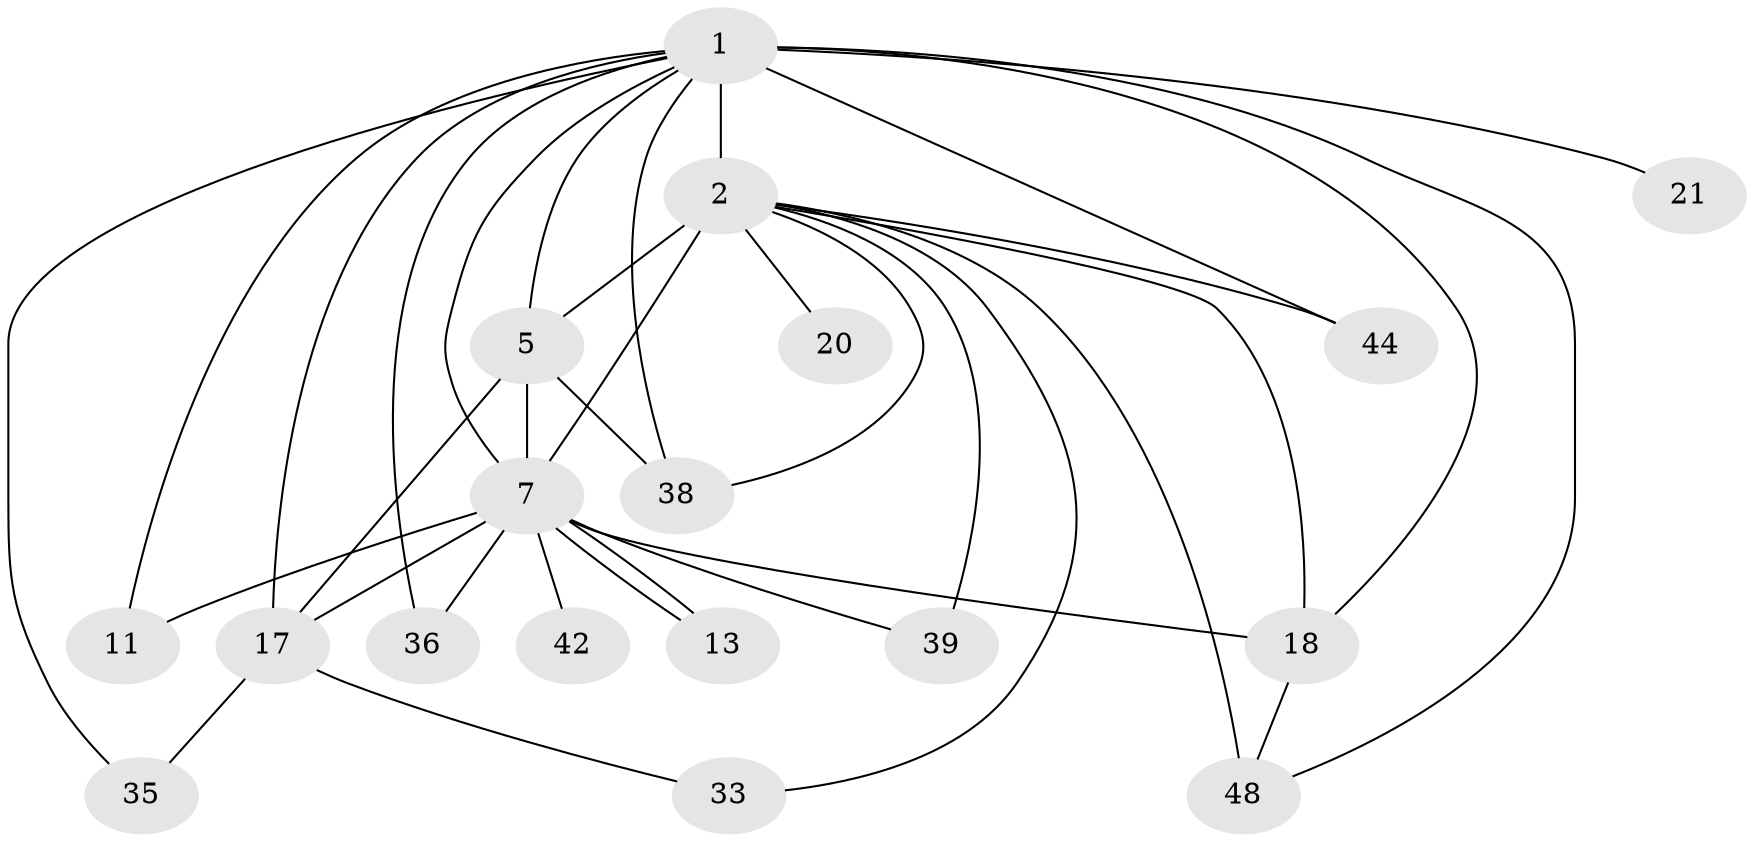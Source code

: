 // original degree distribution, {18: 0.016666666666666666, 12: 0.03333333333333333, 13: 0.03333333333333333, 14: 0.016666666666666666, 17: 0.016666666666666666, 23: 0.016666666666666666, 15: 0.016666666666666666, 21: 0.016666666666666666, 4: 0.11666666666666667, 3: 0.18333333333333332, 2: 0.5, 5: 0.016666666666666666, 6: 0.016666666666666666}
// Generated by graph-tools (version 1.1) at 2025/17/03/04/25 18:17:28]
// undirected, 18 vertices, 35 edges
graph export_dot {
graph [start="1"]
  node [color=gray90,style=filled];
  1 [super="+27+25+24+12+3"];
  2 [super="+9+10+23+4+15"];
  5;
  7 [super="+8+19+22+53+60"];
  11;
  13;
  17 [super="+26+37"];
  18 [super="+49"];
  20 [super="+46"];
  21;
  33;
  35;
  36;
  38;
  39;
  42;
  44;
  48 [super="+55+58"];
  1 -- 2 [weight=21];
  1 -- 5 [weight=5];
  1 -- 7 [weight=11];
  1 -- 17 [weight=4];
  1 -- 18;
  1 -- 21 [weight=2];
  1 -- 44;
  1 -- 36;
  1 -- 35;
  1 -- 38;
  1 -- 11;
  1 -- 48;
  2 -- 5 [weight=7];
  2 -- 7 [weight=10];
  2 -- 20 [weight=3];
  2 -- 33;
  2 -- 39;
  2 -- 44;
  2 -- 48 [weight=2];
  2 -- 18;
  2 -- 38;
  5 -- 7 [weight=3];
  5 -- 17;
  5 -- 38;
  7 -- 11 [weight=3];
  7 -- 13;
  7 -- 13;
  7 -- 18;
  7 -- 39;
  7 -- 42 [weight=2];
  7 -- 36;
  7 -- 17;
  17 -- 33;
  17 -- 35;
  18 -- 48;
}
